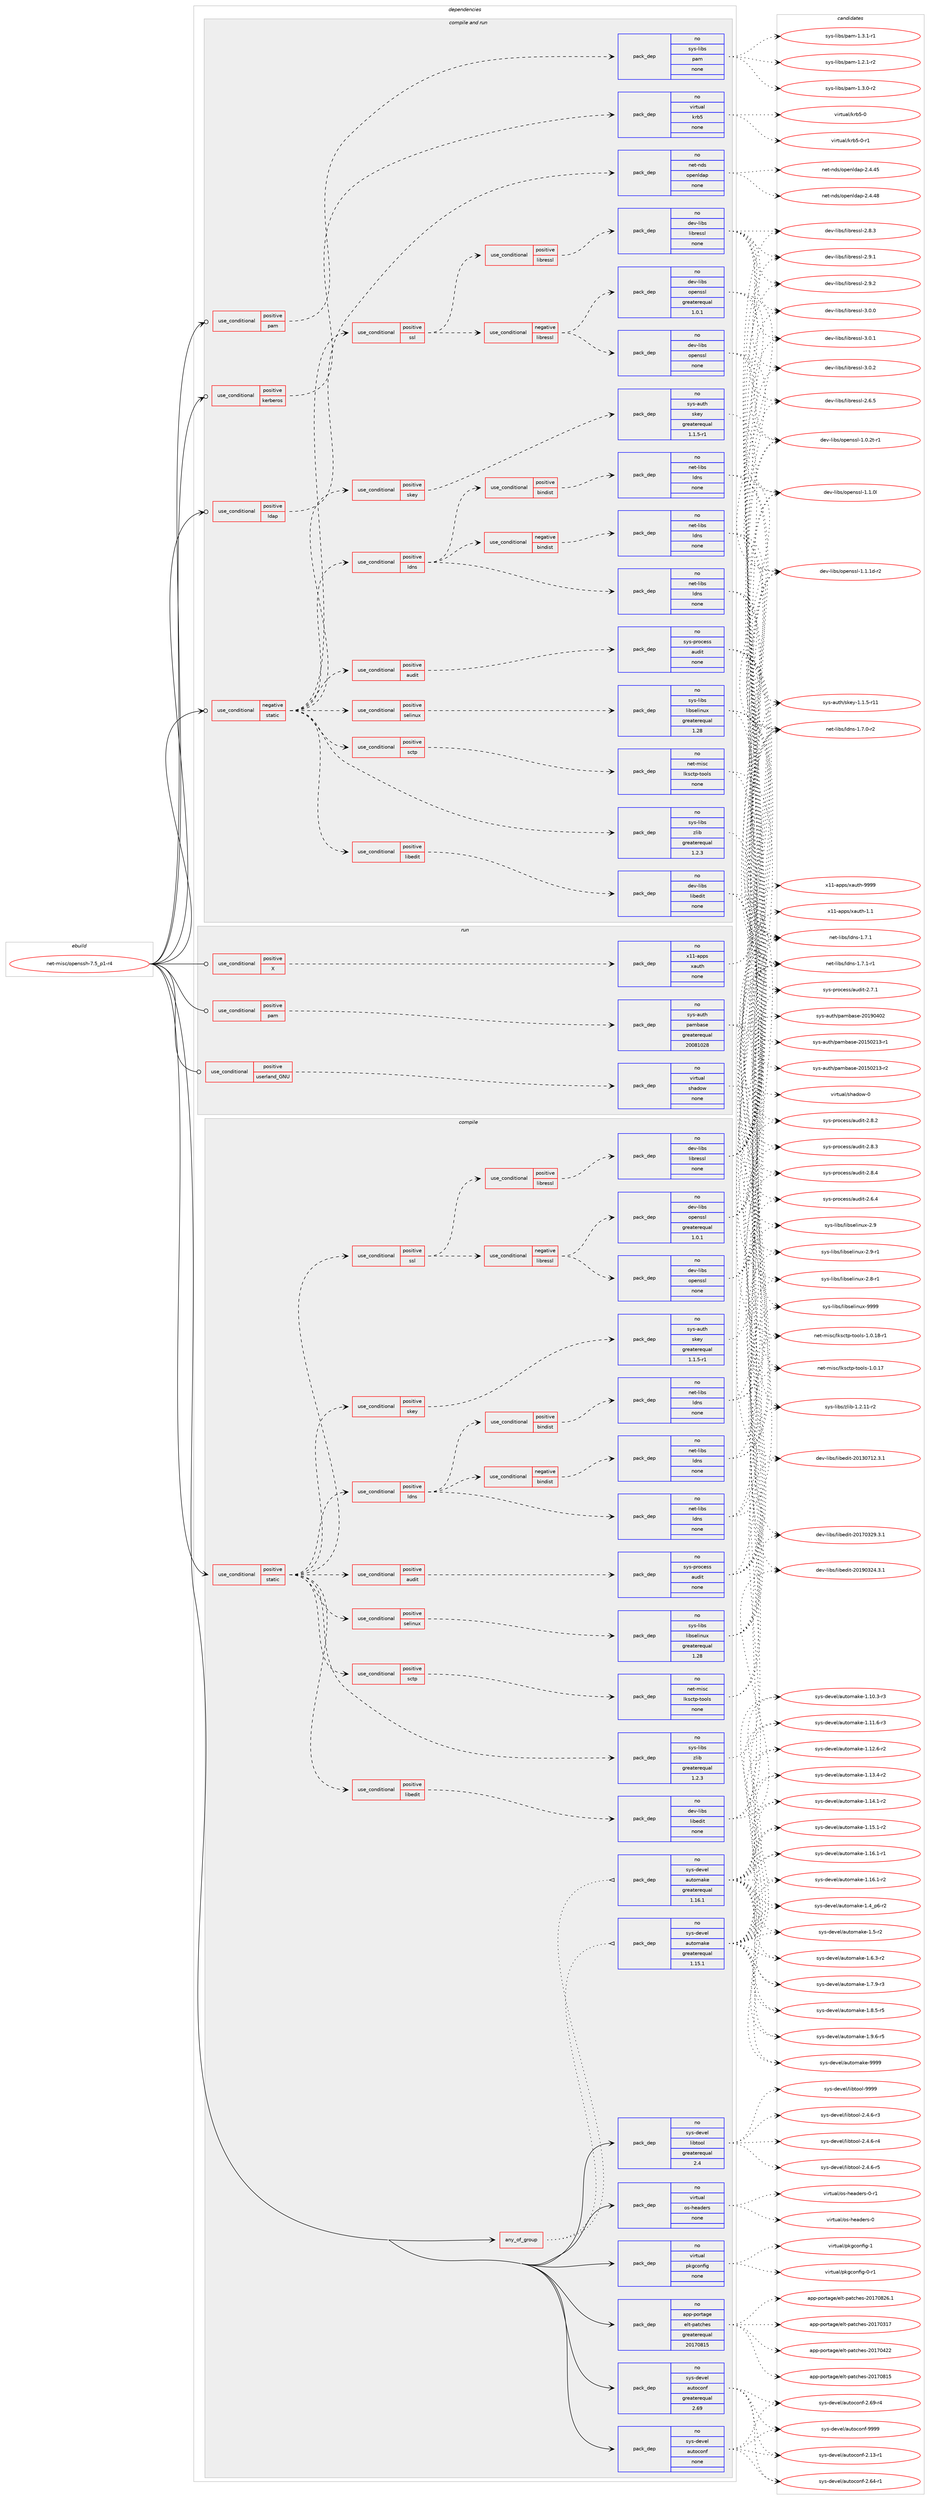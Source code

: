 digraph prolog {

# *************
# Graph options
# *************

newrank=true;
concentrate=true;
compound=true;
graph [rankdir=LR,fontname=Helvetica,fontsize=10,ranksep=1.5];#, ranksep=2.5, nodesep=0.2];
edge  [arrowhead=vee];
node  [fontname=Helvetica,fontsize=10];

# **********
# The ebuild
# **********

subgraph cluster_leftcol {
color=gray;
rank=same;
label=<<i>ebuild</i>>;
id [label="net-misc/openssh-7.5_p1-r4", color=red, width=4, href="../net-misc/openssh-7.5_p1-r4.svg"];
}

# ****************
# The dependencies
# ****************

subgraph cluster_midcol {
color=gray;
label=<<i>dependencies</i>>;
subgraph cluster_compile {
fillcolor="#eeeeee";
style=filled;
label=<<i>compile</i>>;
subgraph any14194 {
dependency835501 [label=<<TABLE BORDER="0" CELLBORDER="1" CELLSPACING="0" CELLPADDING="4"><TR><TD CELLPADDING="10">any_of_group</TD></TR></TABLE>>, shape=none, color=red];subgraph pack617098 {
dependency835502 [label=<<TABLE BORDER="0" CELLBORDER="1" CELLSPACING="0" CELLPADDING="4" WIDTH="220"><TR><TD ROWSPAN="6" CELLPADDING="30">pack_dep</TD></TR><TR><TD WIDTH="110">no</TD></TR><TR><TD>sys-devel</TD></TR><TR><TD>automake</TD></TR><TR><TD>greaterequal</TD></TR><TR><TD>1.16.1</TD></TR></TABLE>>, shape=none, color=blue];
}
dependency835501:e -> dependency835502:w [weight=20,style="dotted",arrowhead="oinv"];
subgraph pack617099 {
dependency835503 [label=<<TABLE BORDER="0" CELLBORDER="1" CELLSPACING="0" CELLPADDING="4" WIDTH="220"><TR><TD ROWSPAN="6" CELLPADDING="30">pack_dep</TD></TR><TR><TD WIDTH="110">no</TD></TR><TR><TD>sys-devel</TD></TR><TR><TD>automake</TD></TR><TR><TD>greaterequal</TD></TR><TR><TD>1.15.1</TD></TR></TABLE>>, shape=none, color=blue];
}
dependency835501:e -> dependency835503:w [weight=20,style="dotted",arrowhead="oinv"];
}
id:e -> dependency835501:w [weight=20,style="solid",arrowhead="vee"];
subgraph cond203736 {
dependency835504 [label=<<TABLE BORDER="0" CELLBORDER="1" CELLSPACING="0" CELLPADDING="4"><TR><TD ROWSPAN="3" CELLPADDING="10">use_conditional</TD></TR><TR><TD>positive</TD></TR><TR><TD>static</TD></TR></TABLE>>, shape=none, color=red];
subgraph cond203737 {
dependency835505 [label=<<TABLE BORDER="0" CELLBORDER="1" CELLSPACING="0" CELLPADDING="4"><TR><TD ROWSPAN="3" CELLPADDING="10">use_conditional</TD></TR><TR><TD>positive</TD></TR><TR><TD>audit</TD></TR></TABLE>>, shape=none, color=red];
subgraph pack617100 {
dependency835506 [label=<<TABLE BORDER="0" CELLBORDER="1" CELLSPACING="0" CELLPADDING="4" WIDTH="220"><TR><TD ROWSPAN="6" CELLPADDING="30">pack_dep</TD></TR><TR><TD WIDTH="110">no</TD></TR><TR><TD>sys-process</TD></TR><TR><TD>audit</TD></TR><TR><TD>none</TD></TR><TR><TD></TD></TR></TABLE>>, shape=none, color=blue];
}
dependency835505:e -> dependency835506:w [weight=20,style="dashed",arrowhead="vee"];
}
dependency835504:e -> dependency835505:w [weight=20,style="dashed",arrowhead="vee"];
subgraph cond203738 {
dependency835507 [label=<<TABLE BORDER="0" CELLBORDER="1" CELLSPACING="0" CELLPADDING="4"><TR><TD ROWSPAN="3" CELLPADDING="10">use_conditional</TD></TR><TR><TD>positive</TD></TR><TR><TD>ldns</TD></TR></TABLE>>, shape=none, color=red];
subgraph pack617101 {
dependency835508 [label=<<TABLE BORDER="0" CELLBORDER="1" CELLSPACING="0" CELLPADDING="4" WIDTH="220"><TR><TD ROWSPAN="6" CELLPADDING="30">pack_dep</TD></TR><TR><TD WIDTH="110">no</TD></TR><TR><TD>net-libs</TD></TR><TR><TD>ldns</TD></TR><TR><TD>none</TD></TR><TR><TD></TD></TR></TABLE>>, shape=none, color=blue];
}
dependency835507:e -> dependency835508:w [weight=20,style="dashed",arrowhead="vee"];
subgraph cond203739 {
dependency835509 [label=<<TABLE BORDER="0" CELLBORDER="1" CELLSPACING="0" CELLPADDING="4"><TR><TD ROWSPAN="3" CELLPADDING="10">use_conditional</TD></TR><TR><TD>negative</TD></TR><TR><TD>bindist</TD></TR></TABLE>>, shape=none, color=red];
subgraph pack617102 {
dependency835510 [label=<<TABLE BORDER="0" CELLBORDER="1" CELLSPACING="0" CELLPADDING="4" WIDTH="220"><TR><TD ROWSPAN="6" CELLPADDING="30">pack_dep</TD></TR><TR><TD WIDTH="110">no</TD></TR><TR><TD>net-libs</TD></TR><TR><TD>ldns</TD></TR><TR><TD>none</TD></TR><TR><TD></TD></TR></TABLE>>, shape=none, color=blue];
}
dependency835509:e -> dependency835510:w [weight=20,style="dashed",arrowhead="vee"];
}
dependency835507:e -> dependency835509:w [weight=20,style="dashed",arrowhead="vee"];
subgraph cond203740 {
dependency835511 [label=<<TABLE BORDER="0" CELLBORDER="1" CELLSPACING="0" CELLPADDING="4"><TR><TD ROWSPAN="3" CELLPADDING="10">use_conditional</TD></TR><TR><TD>positive</TD></TR><TR><TD>bindist</TD></TR></TABLE>>, shape=none, color=red];
subgraph pack617103 {
dependency835512 [label=<<TABLE BORDER="0" CELLBORDER="1" CELLSPACING="0" CELLPADDING="4" WIDTH="220"><TR><TD ROWSPAN="6" CELLPADDING="30">pack_dep</TD></TR><TR><TD WIDTH="110">no</TD></TR><TR><TD>net-libs</TD></TR><TR><TD>ldns</TD></TR><TR><TD>none</TD></TR><TR><TD></TD></TR></TABLE>>, shape=none, color=blue];
}
dependency835511:e -> dependency835512:w [weight=20,style="dashed",arrowhead="vee"];
}
dependency835507:e -> dependency835511:w [weight=20,style="dashed",arrowhead="vee"];
}
dependency835504:e -> dependency835507:w [weight=20,style="dashed",arrowhead="vee"];
subgraph cond203741 {
dependency835513 [label=<<TABLE BORDER="0" CELLBORDER="1" CELLSPACING="0" CELLPADDING="4"><TR><TD ROWSPAN="3" CELLPADDING="10">use_conditional</TD></TR><TR><TD>positive</TD></TR><TR><TD>libedit</TD></TR></TABLE>>, shape=none, color=red];
subgraph pack617104 {
dependency835514 [label=<<TABLE BORDER="0" CELLBORDER="1" CELLSPACING="0" CELLPADDING="4" WIDTH="220"><TR><TD ROWSPAN="6" CELLPADDING="30">pack_dep</TD></TR><TR><TD WIDTH="110">no</TD></TR><TR><TD>dev-libs</TD></TR><TR><TD>libedit</TD></TR><TR><TD>none</TD></TR><TR><TD></TD></TR></TABLE>>, shape=none, color=blue];
}
dependency835513:e -> dependency835514:w [weight=20,style="dashed",arrowhead="vee"];
}
dependency835504:e -> dependency835513:w [weight=20,style="dashed",arrowhead="vee"];
subgraph cond203742 {
dependency835515 [label=<<TABLE BORDER="0" CELLBORDER="1" CELLSPACING="0" CELLPADDING="4"><TR><TD ROWSPAN="3" CELLPADDING="10">use_conditional</TD></TR><TR><TD>positive</TD></TR><TR><TD>sctp</TD></TR></TABLE>>, shape=none, color=red];
subgraph pack617105 {
dependency835516 [label=<<TABLE BORDER="0" CELLBORDER="1" CELLSPACING="0" CELLPADDING="4" WIDTH="220"><TR><TD ROWSPAN="6" CELLPADDING="30">pack_dep</TD></TR><TR><TD WIDTH="110">no</TD></TR><TR><TD>net-misc</TD></TR><TR><TD>lksctp-tools</TD></TR><TR><TD>none</TD></TR><TR><TD></TD></TR></TABLE>>, shape=none, color=blue];
}
dependency835515:e -> dependency835516:w [weight=20,style="dashed",arrowhead="vee"];
}
dependency835504:e -> dependency835515:w [weight=20,style="dashed",arrowhead="vee"];
subgraph cond203743 {
dependency835517 [label=<<TABLE BORDER="0" CELLBORDER="1" CELLSPACING="0" CELLPADDING="4"><TR><TD ROWSPAN="3" CELLPADDING="10">use_conditional</TD></TR><TR><TD>positive</TD></TR><TR><TD>selinux</TD></TR></TABLE>>, shape=none, color=red];
subgraph pack617106 {
dependency835518 [label=<<TABLE BORDER="0" CELLBORDER="1" CELLSPACING="0" CELLPADDING="4" WIDTH="220"><TR><TD ROWSPAN="6" CELLPADDING="30">pack_dep</TD></TR><TR><TD WIDTH="110">no</TD></TR><TR><TD>sys-libs</TD></TR><TR><TD>libselinux</TD></TR><TR><TD>greaterequal</TD></TR><TR><TD>1.28</TD></TR></TABLE>>, shape=none, color=blue];
}
dependency835517:e -> dependency835518:w [weight=20,style="dashed",arrowhead="vee"];
}
dependency835504:e -> dependency835517:w [weight=20,style="dashed",arrowhead="vee"];
subgraph cond203744 {
dependency835519 [label=<<TABLE BORDER="0" CELLBORDER="1" CELLSPACING="0" CELLPADDING="4"><TR><TD ROWSPAN="3" CELLPADDING="10">use_conditional</TD></TR><TR><TD>positive</TD></TR><TR><TD>skey</TD></TR></TABLE>>, shape=none, color=red];
subgraph pack617107 {
dependency835520 [label=<<TABLE BORDER="0" CELLBORDER="1" CELLSPACING="0" CELLPADDING="4" WIDTH="220"><TR><TD ROWSPAN="6" CELLPADDING="30">pack_dep</TD></TR><TR><TD WIDTH="110">no</TD></TR><TR><TD>sys-auth</TD></TR><TR><TD>skey</TD></TR><TR><TD>greaterequal</TD></TR><TR><TD>1.1.5-r1</TD></TR></TABLE>>, shape=none, color=blue];
}
dependency835519:e -> dependency835520:w [weight=20,style="dashed",arrowhead="vee"];
}
dependency835504:e -> dependency835519:w [weight=20,style="dashed",arrowhead="vee"];
subgraph cond203745 {
dependency835521 [label=<<TABLE BORDER="0" CELLBORDER="1" CELLSPACING="0" CELLPADDING="4"><TR><TD ROWSPAN="3" CELLPADDING="10">use_conditional</TD></TR><TR><TD>positive</TD></TR><TR><TD>ssl</TD></TR></TABLE>>, shape=none, color=red];
subgraph cond203746 {
dependency835522 [label=<<TABLE BORDER="0" CELLBORDER="1" CELLSPACING="0" CELLPADDING="4"><TR><TD ROWSPAN="3" CELLPADDING="10">use_conditional</TD></TR><TR><TD>negative</TD></TR><TR><TD>libressl</TD></TR></TABLE>>, shape=none, color=red];
subgraph pack617108 {
dependency835523 [label=<<TABLE BORDER="0" CELLBORDER="1" CELLSPACING="0" CELLPADDING="4" WIDTH="220"><TR><TD ROWSPAN="6" CELLPADDING="30">pack_dep</TD></TR><TR><TD WIDTH="110">no</TD></TR><TR><TD>dev-libs</TD></TR><TR><TD>openssl</TD></TR><TR><TD>greaterequal</TD></TR><TR><TD>1.0.1</TD></TR></TABLE>>, shape=none, color=blue];
}
dependency835522:e -> dependency835523:w [weight=20,style="dashed",arrowhead="vee"];
subgraph pack617109 {
dependency835524 [label=<<TABLE BORDER="0" CELLBORDER="1" CELLSPACING="0" CELLPADDING="4" WIDTH="220"><TR><TD ROWSPAN="6" CELLPADDING="30">pack_dep</TD></TR><TR><TD WIDTH="110">no</TD></TR><TR><TD>dev-libs</TD></TR><TR><TD>openssl</TD></TR><TR><TD>none</TD></TR><TR><TD></TD></TR></TABLE>>, shape=none, color=blue];
}
dependency835522:e -> dependency835524:w [weight=20,style="dashed",arrowhead="vee"];
}
dependency835521:e -> dependency835522:w [weight=20,style="dashed",arrowhead="vee"];
subgraph cond203747 {
dependency835525 [label=<<TABLE BORDER="0" CELLBORDER="1" CELLSPACING="0" CELLPADDING="4"><TR><TD ROWSPAN="3" CELLPADDING="10">use_conditional</TD></TR><TR><TD>positive</TD></TR><TR><TD>libressl</TD></TR></TABLE>>, shape=none, color=red];
subgraph pack617110 {
dependency835526 [label=<<TABLE BORDER="0" CELLBORDER="1" CELLSPACING="0" CELLPADDING="4" WIDTH="220"><TR><TD ROWSPAN="6" CELLPADDING="30">pack_dep</TD></TR><TR><TD WIDTH="110">no</TD></TR><TR><TD>dev-libs</TD></TR><TR><TD>libressl</TD></TR><TR><TD>none</TD></TR><TR><TD></TD></TR></TABLE>>, shape=none, color=blue];
}
dependency835525:e -> dependency835526:w [weight=20,style="dashed",arrowhead="vee"];
}
dependency835521:e -> dependency835525:w [weight=20,style="dashed",arrowhead="vee"];
}
dependency835504:e -> dependency835521:w [weight=20,style="dashed",arrowhead="vee"];
subgraph pack617111 {
dependency835527 [label=<<TABLE BORDER="0" CELLBORDER="1" CELLSPACING="0" CELLPADDING="4" WIDTH="220"><TR><TD ROWSPAN="6" CELLPADDING="30">pack_dep</TD></TR><TR><TD WIDTH="110">no</TD></TR><TR><TD>sys-libs</TD></TR><TR><TD>zlib</TD></TR><TR><TD>greaterequal</TD></TR><TR><TD>1.2.3</TD></TR></TABLE>>, shape=none, color=blue];
}
dependency835504:e -> dependency835527:w [weight=20,style="dashed",arrowhead="vee"];
}
id:e -> dependency835504:w [weight=20,style="solid",arrowhead="vee"];
subgraph pack617112 {
dependency835528 [label=<<TABLE BORDER="0" CELLBORDER="1" CELLSPACING="0" CELLPADDING="4" WIDTH="220"><TR><TD ROWSPAN="6" CELLPADDING="30">pack_dep</TD></TR><TR><TD WIDTH="110">no</TD></TR><TR><TD>app-portage</TD></TR><TR><TD>elt-patches</TD></TR><TR><TD>greaterequal</TD></TR><TR><TD>20170815</TD></TR></TABLE>>, shape=none, color=blue];
}
id:e -> dependency835528:w [weight=20,style="solid",arrowhead="vee"];
subgraph pack617113 {
dependency835529 [label=<<TABLE BORDER="0" CELLBORDER="1" CELLSPACING="0" CELLPADDING="4" WIDTH="220"><TR><TD ROWSPAN="6" CELLPADDING="30">pack_dep</TD></TR><TR><TD WIDTH="110">no</TD></TR><TR><TD>sys-devel</TD></TR><TR><TD>autoconf</TD></TR><TR><TD>greaterequal</TD></TR><TR><TD>2.69</TD></TR></TABLE>>, shape=none, color=blue];
}
id:e -> dependency835529:w [weight=20,style="solid",arrowhead="vee"];
subgraph pack617114 {
dependency835530 [label=<<TABLE BORDER="0" CELLBORDER="1" CELLSPACING="0" CELLPADDING="4" WIDTH="220"><TR><TD ROWSPAN="6" CELLPADDING="30">pack_dep</TD></TR><TR><TD WIDTH="110">no</TD></TR><TR><TD>sys-devel</TD></TR><TR><TD>autoconf</TD></TR><TR><TD>none</TD></TR><TR><TD></TD></TR></TABLE>>, shape=none, color=blue];
}
id:e -> dependency835530:w [weight=20,style="solid",arrowhead="vee"];
subgraph pack617115 {
dependency835531 [label=<<TABLE BORDER="0" CELLBORDER="1" CELLSPACING="0" CELLPADDING="4" WIDTH="220"><TR><TD ROWSPAN="6" CELLPADDING="30">pack_dep</TD></TR><TR><TD WIDTH="110">no</TD></TR><TR><TD>sys-devel</TD></TR><TR><TD>libtool</TD></TR><TR><TD>greaterequal</TD></TR><TR><TD>2.4</TD></TR></TABLE>>, shape=none, color=blue];
}
id:e -> dependency835531:w [weight=20,style="solid",arrowhead="vee"];
subgraph pack617116 {
dependency835532 [label=<<TABLE BORDER="0" CELLBORDER="1" CELLSPACING="0" CELLPADDING="4" WIDTH="220"><TR><TD ROWSPAN="6" CELLPADDING="30">pack_dep</TD></TR><TR><TD WIDTH="110">no</TD></TR><TR><TD>virtual</TD></TR><TR><TD>os-headers</TD></TR><TR><TD>none</TD></TR><TR><TD></TD></TR></TABLE>>, shape=none, color=blue];
}
id:e -> dependency835532:w [weight=20,style="solid",arrowhead="vee"];
subgraph pack617117 {
dependency835533 [label=<<TABLE BORDER="0" CELLBORDER="1" CELLSPACING="0" CELLPADDING="4" WIDTH="220"><TR><TD ROWSPAN="6" CELLPADDING="30">pack_dep</TD></TR><TR><TD WIDTH="110">no</TD></TR><TR><TD>virtual</TD></TR><TR><TD>pkgconfig</TD></TR><TR><TD>none</TD></TR><TR><TD></TD></TR></TABLE>>, shape=none, color=blue];
}
id:e -> dependency835533:w [weight=20,style="solid",arrowhead="vee"];
}
subgraph cluster_compileandrun {
fillcolor="#eeeeee";
style=filled;
label=<<i>compile and run</i>>;
subgraph cond203748 {
dependency835534 [label=<<TABLE BORDER="0" CELLBORDER="1" CELLSPACING="0" CELLPADDING="4"><TR><TD ROWSPAN="3" CELLPADDING="10">use_conditional</TD></TR><TR><TD>negative</TD></TR><TR><TD>static</TD></TR></TABLE>>, shape=none, color=red];
subgraph cond203749 {
dependency835535 [label=<<TABLE BORDER="0" CELLBORDER="1" CELLSPACING="0" CELLPADDING="4"><TR><TD ROWSPAN="3" CELLPADDING="10">use_conditional</TD></TR><TR><TD>positive</TD></TR><TR><TD>audit</TD></TR></TABLE>>, shape=none, color=red];
subgraph pack617118 {
dependency835536 [label=<<TABLE BORDER="0" CELLBORDER="1" CELLSPACING="0" CELLPADDING="4" WIDTH="220"><TR><TD ROWSPAN="6" CELLPADDING="30">pack_dep</TD></TR><TR><TD WIDTH="110">no</TD></TR><TR><TD>sys-process</TD></TR><TR><TD>audit</TD></TR><TR><TD>none</TD></TR><TR><TD></TD></TR></TABLE>>, shape=none, color=blue];
}
dependency835535:e -> dependency835536:w [weight=20,style="dashed",arrowhead="vee"];
}
dependency835534:e -> dependency835535:w [weight=20,style="dashed",arrowhead="vee"];
subgraph cond203750 {
dependency835537 [label=<<TABLE BORDER="0" CELLBORDER="1" CELLSPACING="0" CELLPADDING="4"><TR><TD ROWSPAN="3" CELLPADDING="10">use_conditional</TD></TR><TR><TD>positive</TD></TR><TR><TD>ldns</TD></TR></TABLE>>, shape=none, color=red];
subgraph pack617119 {
dependency835538 [label=<<TABLE BORDER="0" CELLBORDER="1" CELLSPACING="0" CELLPADDING="4" WIDTH="220"><TR><TD ROWSPAN="6" CELLPADDING="30">pack_dep</TD></TR><TR><TD WIDTH="110">no</TD></TR><TR><TD>net-libs</TD></TR><TR><TD>ldns</TD></TR><TR><TD>none</TD></TR><TR><TD></TD></TR></TABLE>>, shape=none, color=blue];
}
dependency835537:e -> dependency835538:w [weight=20,style="dashed",arrowhead="vee"];
subgraph cond203751 {
dependency835539 [label=<<TABLE BORDER="0" CELLBORDER="1" CELLSPACING="0" CELLPADDING="4"><TR><TD ROWSPAN="3" CELLPADDING="10">use_conditional</TD></TR><TR><TD>negative</TD></TR><TR><TD>bindist</TD></TR></TABLE>>, shape=none, color=red];
subgraph pack617120 {
dependency835540 [label=<<TABLE BORDER="0" CELLBORDER="1" CELLSPACING="0" CELLPADDING="4" WIDTH="220"><TR><TD ROWSPAN="6" CELLPADDING="30">pack_dep</TD></TR><TR><TD WIDTH="110">no</TD></TR><TR><TD>net-libs</TD></TR><TR><TD>ldns</TD></TR><TR><TD>none</TD></TR><TR><TD></TD></TR></TABLE>>, shape=none, color=blue];
}
dependency835539:e -> dependency835540:w [weight=20,style="dashed",arrowhead="vee"];
}
dependency835537:e -> dependency835539:w [weight=20,style="dashed",arrowhead="vee"];
subgraph cond203752 {
dependency835541 [label=<<TABLE BORDER="0" CELLBORDER="1" CELLSPACING="0" CELLPADDING="4"><TR><TD ROWSPAN="3" CELLPADDING="10">use_conditional</TD></TR><TR><TD>positive</TD></TR><TR><TD>bindist</TD></TR></TABLE>>, shape=none, color=red];
subgraph pack617121 {
dependency835542 [label=<<TABLE BORDER="0" CELLBORDER="1" CELLSPACING="0" CELLPADDING="4" WIDTH="220"><TR><TD ROWSPAN="6" CELLPADDING="30">pack_dep</TD></TR><TR><TD WIDTH="110">no</TD></TR><TR><TD>net-libs</TD></TR><TR><TD>ldns</TD></TR><TR><TD>none</TD></TR><TR><TD></TD></TR></TABLE>>, shape=none, color=blue];
}
dependency835541:e -> dependency835542:w [weight=20,style="dashed",arrowhead="vee"];
}
dependency835537:e -> dependency835541:w [weight=20,style="dashed",arrowhead="vee"];
}
dependency835534:e -> dependency835537:w [weight=20,style="dashed",arrowhead="vee"];
subgraph cond203753 {
dependency835543 [label=<<TABLE BORDER="0" CELLBORDER="1" CELLSPACING="0" CELLPADDING="4"><TR><TD ROWSPAN="3" CELLPADDING="10">use_conditional</TD></TR><TR><TD>positive</TD></TR><TR><TD>libedit</TD></TR></TABLE>>, shape=none, color=red];
subgraph pack617122 {
dependency835544 [label=<<TABLE BORDER="0" CELLBORDER="1" CELLSPACING="0" CELLPADDING="4" WIDTH="220"><TR><TD ROWSPAN="6" CELLPADDING="30">pack_dep</TD></TR><TR><TD WIDTH="110">no</TD></TR><TR><TD>dev-libs</TD></TR><TR><TD>libedit</TD></TR><TR><TD>none</TD></TR><TR><TD></TD></TR></TABLE>>, shape=none, color=blue];
}
dependency835543:e -> dependency835544:w [weight=20,style="dashed",arrowhead="vee"];
}
dependency835534:e -> dependency835543:w [weight=20,style="dashed",arrowhead="vee"];
subgraph cond203754 {
dependency835545 [label=<<TABLE BORDER="0" CELLBORDER="1" CELLSPACING="0" CELLPADDING="4"><TR><TD ROWSPAN="3" CELLPADDING="10">use_conditional</TD></TR><TR><TD>positive</TD></TR><TR><TD>sctp</TD></TR></TABLE>>, shape=none, color=red];
subgraph pack617123 {
dependency835546 [label=<<TABLE BORDER="0" CELLBORDER="1" CELLSPACING="0" CELLPADDING="4" WIDTH="220"><TR><TD ROWSPAN="6" CELLPADDING="30">pack_dep</TD></TR><TR><TD WIDTH="110">no</TD></TR><TR><TD>net-misc</TD></TR><TR><TD>lksctp-tools</TD></TR><TR><TD>none</TD></TR><TR><TD></TD></TR></TABLE>>, shape=none, color=blue];
}
dependency835545:e -> dependency835546:w [weight=20,style="dashed",arrowhead="vee"];
}
dependency835534:e -> dependency835545:w [weight=20,style="dashed",arrowhead="vee"];
subgraph cond203755 {
dependency835547 [label=<<TABLE BORDER="0" CELLBORDER="1" CELLSPACING="0" CELLPADDING="4"><TR><TD ROWSPAN="3" CELLPADDING="10">use_conditional</TD></TR><TR><TD>positive</TD></TR><TR><TD>selinux</TD></TR></TABLE>>, shape=none, color=red];
subgraph pack617124 {
dependency835548 [label=<<TABLE BORDER="0" CELLBORDER="1" CELLSPACING="0" CELLPADDING="4" WIDTH="220"><TR><TD ROWSPAN="6" CELLPADDING="30">pack_dep</TD></TR><TR><TD WIDTH="110">no</TD></TR><TR><TD>sys-libs</TD></TR><TR><TD>libselinux</TD></TR><TR><TD>greaterequal</TD></TR><TR><TD>1.28</TD></TR></TABLE>>, shape=none, color=blue];
}
dependency835547:e -> dependency835548:w [weight=20,style="dashed",arrowhead="vee"];
}
dependency835534:e -> dependency835547:w [weight=20,style="dashed",arrowhead="vee"];
subgraph cond203756 {
dependency835549 [label=<<TABLE BORDER="0" CELLBORDER="1" CELLSPACING="0" CELLPADDING="4"><TR><TD ROWSPAN="3" CELLPADDING="10">use_conditional</TD></TR><TR><TD>positive</TD></TR><TR><TD>skey</TD></TR></TABLE>>, shape=none, color=red];
subgraph pack617125 {
dependency835550 [label=<<TABLE BORDER="0" CELLBORDER="1" CELLSPACING="0" CELLPADDING="4" WIDTH="220"><TR><TD ROWSPAN="6" CELLPADDING="30">pack_dep</TD></TR><TR><TD WIDTH="110">no</TD></TR><TR><TD>sys-auth</TD></TR><TR><TD>skey</TD></TR><TR><TD>greaterequal</TD></TR><TR><TD>1.1.5-r1</TD></TR></TABLE>>, shape=none, color=blue];
}
dependency835549:e -> dependency835550:w [weight=20,style="dashed",arrowhead="vee"];
}
dependency835534:e -> dependency835549:w [weight=20,style="dashed",arrowhead="vee"];
subgraph cond203757 {
dependency835551 [label=<<TABLE BORDER="0" CELLBORDER="1" CELLSPACING="0" CELLPADDING="4"><TR><TD ROWSPAN="3" CELLPADDING="10">use_conditional</TD></TR><TR><TD>positive</TD></TR><TR><TD>ssl</TD></TR></TABLE>>, shape=none, color=red];
subgraph cond203758 {
dependency835552 [label=<<TABLE BORDER="0" CELLBORDER="1" CELLSPACING="0" CELLPADDING="4"><TR><TD ROWSPAN="3" CELLPADDING="10">use_conditional</TD></TR><TR><TD>negative</TD></TR><TR><TD>libressl</TD></TR></TABLE>>, shape=none, color=red];
subgraph pack617126 {
dependency835553 [label=<<TABLE BORDER="0" CELLBORDER="1" CELLSPACING="0" CELLPADDING="4" WIDTH="220"><TR><TD ROWSPAN="6" CELLPADDING="30">pack_dep</TD></TR><TR><TD WIDTH="110">no</TD></TR><TR><TD>dev-libs</TD></TR><TR><TD>openssl</TD></TR><TR><TD>greaterequal</TD></TR><TR><TD>1.0.1</TD></TR></TABLE>>, shape=none, color=blue];
}
dependency835552:e -> dependency835553:w [weight=20,style="dashed",arrowhead="vee"];
subgraph pack617127 {
dependency835554 [label=<<TABLE BORDER="0" CELLBORDER="1" CELLSPACING="0" CELLPADDING="4" WIDTH="220"><TR><TD ROWSPAN="6" CELLPADDING="30">pack_dep</TD></TR><TR><TD WIDTH="110">no</TD></TR><TR><TD>dev-libs</TD></TR><TR><TD>openssl</TD></TR><TR><TD>none</TD></TR><TR><TD></TD></TR></TABLE>>, shape=none, color=blue];
}
dependency835552:e -> dependency835554:w [weight=20,style="dashed",arrowhead="vee"];
}
dependency835551:e -> dependency835552:w [weight=20,style="dashed",arrowhead="vee"];
subgraph cond203759 {
dependency835555 [label=<<TABLE BORDER="0" CELLBORDER="1" CELLSPACING="0" CELLPADDING="4"><TR><TD ROWSPAN="3" CELLPADDING="10">use_conditional</TD></TR><TR><TD>positive</TD></TR><TR><TD>libressl</TD></TR></TABLE>>, shape=none, color=red];
subgraph pack617128 {
dependency835556 [label=<<TABLE BORDER="0" CELLBORDER="1" CELLSPACING="0" CELLPADDING="4" WIDTH="220"><TR><TD ROWSPAN="6" CELLPADDING="30">pack_dep</TD></TR><TR><TD WIDTH="110">no</TD></TR><TR><TD>dev-libs</TD></TR><TR><TD>libressl</TD></TR><TR><TD>none</TD></TR><TR><TD></TD></TR></TABLE>>, shape=none, color=blue];
}
dependency835555:e -> dependency835556:w [weight=20,style="dashed",arrowhead="vee"];
}
dependency835551:e -> dependency835555:w [weight=20,style="dashed",arrowhead="vee"];
}
dependency835534:e -> dependency835551:w [weight=20,style="dashed",arrowhead="vee"];
subgraph pack617129 {
dependency835557 [label=<<TABLE BORDER="0" CELLBORDER="1" CELLSPACING="0" CELLPADDING="4" WIDTH="220"><TR><TD ROWSPAN="6" CELLPADDING="30">pack_dep</TD></TR><TR><TD WIDTH="110">no</TD></TR><TR><TD>sys-libs</TD></TR><TR><TD>zlib</TD></TR><TR><TD>greaterequal</TD></TR><TR><TD>1.2.3</TD></TR></TABLE>>, shape=none, color=blue];
}
dependency835534:e -> dependency835557:w [weight=20,style="dashed",arrowhead="vee"];
}
id:e -> dependency835534:w [weight=20,style="solid",arrowhead="odotvee"];
subgraph cond203760 {
dependency835558 [label=<<TABLE BORDER="0" CELLBORDER="1" CELLSPACING="0" CELLPADDING="4"><TR><TD ROWSPAN="3" CELLPADDING="10">use_conditional</TD></TR><TR><TD>positive</TD></TR><TR><TD>kerberos</TD></TR></TABLE>>, shape=none, color=red];
subgraph pack617130 {
dependency835559 [label=<<TABLE BORDER="0" CELLBORDER="1" CELLSPACING="0" CELLPADDING="4" WIDTH="220"><TR><TD ROWSPAN="6" CELLPADDING="30">pack_dep</TD></TR><TR><TD WIDTH="110">no</TD></TR><TR><TD>virtual</TD></TR><TR><TD>krb5</TD></TR><TR><TD>none</TD></TR><TR><TD></TD></TR></TABLE>>, shape=none, color=blue];
}
dependency835558:e -> dependency835559:w [weight=20,style="dashed",arrowhead="vee"];
}
id:e -> dependency835558:w [weight=20,style="solid",arrowhead="odotvee"];
subgraph cond203761 {
dependency835560 [label=<<TABLE BORDER="0" CELLBORDER="1" CELLSPACING="0" CELLPADDING="4"><TR><TD ROWSPAN="3" CELLPADDING="10">use_conditional</TD></TR><TR><TD>positive</TD></TR><TR><TD>ldap</TD></TR></TABLE>>, shape=none, color=red];
subgraph pack617131 {
dependency835561 [label=<<TABLE BORDER="0" CELLBORDER="1" CELLSPACING="0" CELLPADDING="4" WIDTH="220"><TR><TD ROWSPAN="6" CELLPADDING="30">pack_dep</TD></TR><TR><TD WIDTH="110">no</TD></TR><TR><TD>net-nds</TD></TR><TR><TD>openldap</TD></TR><TR><TD>none</TD></TR><TR><TD></TD></TR></TABLE>>, shape=none, color=blue];
}
dependency835560:e -> dependency835561:w [weight=20,style="dashed",arrowhead="vee"];
}
id:e -> dependency835560:w [weight=20,style="solid",arrowhead="odotvee"];
subgraph cond203762 {
dependency835562 [label=<<TABLE BORDER="0" CELLBORDER="1" CELLSPACING="0" CELLPADDING="4"><TR><TD ROWSPAN="3" CELLPADDING="10">use_conditional</TD></TR><TR><TD>positive</TD></TR><TR><TD>pam</TD></TR></TABLE>>, shape=none, color=red];
subgraph pack617132 {
dependency835563 [label=<<TABLE BORDER="0" CELLBORDER="1" CELLSPACING="0" CELLPADDING="4" WIDTH="220"><TR><TD ROWSPAN="6" CELLPADDING="30">pack_dep</TD></TR><TR><TD WIDTH="110">no</TD></TR><TR><TD>sys-libs</TD></TR><TR><TD>pam</TD></TR><TR><TD>none</TD></TR><TR><TD></TD></TR></TABLE>>, shape=none, color=blue];
}
dependency835562:e -> dependency835563:w [weight=20,style="dashed",arrowhead="vee"];
}
id:e -> dependency835562:w [weight=20,style="solid",arrowhead="odotvee"];
}
subgraph cluster_run {
fillcolor="#eeeeee";
style=filled;
label=<<i>run</i>>;
subgraph cond203763 {
dependency835564 [label=<<TABLE BORDER="0" CELLBORDER="1" CELLSPACING="0" CELLPADDING="4"><TR><TD ROWSPAN="3" CELLPADDING="10">use_conditional</TD></TR><TR><TD>positive</TD></TR><TR><TD>X</TD></TR></TABLE>>, shape=none, color=red];
subgraph pack617133 {
dependency835565 [label=<<TABLE BORDER="0" CELLBORDER="1" CELLSPACING="0" CELLPADDING="4" WIDTH="220"><TR><TD ROWSPAN="6" CELLPADDING="30">pack_dep</TD></TR><TR><TD WIDTH="110">no</TD></TR><TR><TD>x11-apps</TD></TR><TR><TD>xauth</TD></TR><TR><TD>none</TD></TR><TR><TD></TD></TR></TABLE>>, shape=none, color=blue];
}
dependency835564:e -> dependency835565:w [weight=20,style="dashed",arrowhead="vee"];
}
id:e -> dependency835564:w [weight=20,style="solid",arrowhead="odot"];
subgraph cond203764 {
dependency835566 [label=<<TABLE BORDER="0" CELLBORDER="1" CELLSPACING="0" CELLPADDING="4"><TR><TD ROWSPAN="3" CELLPADDING="10">use_conditional</TD></TR><TR><TD>positive</TD></TR><TR><TD>pam</TD></TR></TABLE>>, shape=none, color=red];
subgraph pack617134 {
dependency835567 [label=<<TABLE BORDER="0" CELLBORDER="1" CELLSPACING="0" CELLPADDING="4" WIDTH="220"><TR><TD ROWSPAN="6" CELLPADDING="30">pack_dep</TD></TR><TR><TD WIDTH="110">no</TD></TR><TR><TD>sys-auth</TD></TR><TR><TD>pambase</TD></TR><TR><TD>greaterequal</TD></TR><TR><TD>20081028</TD></TR></TABLE>>, shape=none, color=blue];
}
dependency835566:e -> dependency835567:w [weight=20,style="dashed",arrowhead="vee"];
}
id:e -> dependency835566:w [weight=20,style="solid",arrowhead="odot"];
subgraph cond203765 {
dependency835568 [label=<<TABLE BORDER="0" CELLBORDER="1" CELLSPACING="0" CELLPADDING="4"><TR><TD ROWSPAN="3" CELLPADDING="10">use_conditional</TD></TR><TR><TD>positive</TD></TR><TR><TD>userland_GNU</TD></TR></TABLE>>, shape=none, color=red];
subgraph pack617135 {
dependency835569 [label=<<TABLE BORDER="0" CELLBORDER="1" CELLSPACING="0" CELLPADDING="4" WIDTH="220"><TR><TD ROWSPAN="6" CELLPADDING="30">pack_dep</TD></TR><TR><TD WIDTH="110">no</TD></TR><TR><TD>virtual</TD></TR><TR><TD>shadow</TD></TR><TR><TD>none</TD></TR><TR><TD></TD></TR></TABLE>>, shape=none, color=blue];
}
dependency835568:e -> dependency835569:w [weight=20,style="dashed",arrowhead="vee"];
}
id:e -> dependency835568:w [weight=20,style="solid",arrowhead="odot"];
}
}

# **************
# The candidates
# **************

subgraph cluster_choices {
rank=same;
color=gray;
label=<<i>candidates</i>>;

subgraph choice617098 {
color=black;
nodesep=1;
choice11512111545100101118101108479711711611110997107101454946494846514511451 [label="sys-devel/automake-1.10.3-r3", color=red, width=4,href="../sys-devel/automake-1.10.3-r3.svg"];
choice11512111545100101118101108479711711611110997107101454946494946544511451 [label="sys-devel/automake-1.11.6-r3", color=red, width=4,href="../sys-devel/automake-1.11.6-r3.svg"];
choice11512111545100101118101108479711711611110997107101454946495046544511450 [label="sys-devel/automake-1.12.6-r2", color=red, width=4,href="../sys-devel/automake-1.12.6-r2.svg"];
choice11512111545100101118101108479711711611110997107101454946495146524511450 [label="sys-devel/automake-1.13.4-r2", color=red, width=4,href="../sys-devel/automake-1.13.4-r2.svg"];
choice11512111545100101118101108479711711611110997107101454946495246494511450 [label="sys-devel/automake-1.14.1-r2", color=red, width=4,href="../sys-devel/automake-1.14.1-r2.svg"];
choice11512111545100101118101108479711711611110997107101454946495346494511450 [label="sys-devel/automake-1.15.1-r2", color=red, width=4,href="../sys-devel/automake-1.15.1-r2.svg"];
choice11512111545100101118101108479711711611110997107101454946495446494511449 [label="sys-devel/automake-1.16.1-r1", color=red, width=4,href="../sys-devel/automake-1.16.1-r1.svg"];
choice11512111545100101118101108479711711611110997107101454946495446494511450 [label="sys-devel/automake-1.16.1-r2", color=red, width=4,href="../sys-devel/automake-1.16.1-r2.svg"];
choice115121115451001011181011084797117116111109971071014549465295112544511450 [label="sys-devel/automake-1.4_p6-r2", color=red, width=4,href="../sys-devel/automake-1.4_p6-r2.svg"];
choice11512111545100101118101108479711711611110997107101454946534511450 [label="sys-devel/automake-1.5-r2", color=red, width=4,href="../sys-devel/automake-1.5-r2.svg"];
choice115121115451001011181011084797117116111109971071014549465446514511450 [label="sys-devel/automake-1.6.3-r2", color=red, width=4,href="../sys-devel/automake-1.6.3-r2.svg"];
choice115121115451001011181011084797117116111109971071014549465546574511451 [label="sys-devel/automake-1.7.9-r3", color=red, width=4,href="../sys-devel/automake-1.7.9-r3.svg"];
choice115121115451001011181011084797117116111109971071014549465646534511453 [label="sys-devel/automake-1.8.5-r5", color=red, width=4,href="../sys-devel/automake-1.8.5-r5.svg"];
choice115121115451001011181011084797117116111109971071014549465746544511453 [label="sys-devel/automake-1.9.6-r5", color=red, width=4,href="../sys-devel/automake-1.9.6-r5.svg"];
choice115121115451001011181011084797117116111109971071014557575757 [label="sys-devel/automake-9999", color=red, width=4,href="../sys-devel/automake-9999.svg"];
dependency835502:e -> choice11512111545100101118101108479711711611110997107101454946494846514511451:w [style=dotted,weight="100"];
dependency835502:e -> choice11512111545100101118101108479711711611110997107101454946494946544511451:w [style=dotted,weight="100"];
dependency835502:e -> choice11512111545100101118101108479711711611110997107101454946495046544511450:w [style=dotted,weight="100"];
dependency835502:e -> choice11512111545100101118101108479711711611110997107101454946495146524511450:w [style=dotted,weight="100"];
dependency835502:e -> choice11512111545100101118101108479711711611110997107101454946495246494511450:w [style=dotted,weight="100"];
dependency835502:e -> choice11512111545100101118101108479711711611110997107101454946495346494511450:w [style=dotted,weight="100"];
dependency835502:e -> choice11512111545100101118101108479711711611110997107101454946495446494511449:w [style=dotted,weight="100"];
dependency835502:e -> choice11512111545100101118101108479711711611110997107101454946495446494511450:w [style=dotted,weight="100"];
dependency835502:e -> choice115121115451001011181011084797117116111109971071014549465295112544511450:w [style=dotted,weight="100"];
dependency835502:e -> choice11512111545100101118101108479711711611110997107101454946534511450:w [style=dotted,weight="100"];
dependency835502:e -> choice115121115451001011181011084797117116111109971071014549465446514511450:w [style=dotted,weight="100"];
dependency835502:e -> choice115121115451001011181011084797117116111109971071014549465546574511451:w [style=dotted,weight="100"];
dependency835502:e -> choice115121115451001011181011084797117116111109971071014549465646534511453:w [style=dotted,weight="100"];
dependency835502:e -> choice115121115451001011181011084797117116111109971071014549465746544511453:w [style=dotted,weight="100"];
dependency835502:e -> choice115121115451001011181011084797117116111109971071014557575757:w [style=dotted,weight="100"];
}
subgraph choice617099 {
color=black;
nodesep=1;
choice11512111545100101118101108479711711611110997107101454946494846514511451 [label="sys-devel/automake-1.10.3-r3", color=red, width=4,href="../sys-devel/automake-1.10.3-r3.svg"];
choice11512111545100101118101108479711711611110997107101454946494946544511451 [label="sys-devel/automake-1.11.6-r3", color=red, width=4,href="../sys-devel/automake-1.11.6-r3.svg"];
choice11512111545100101118101108479711711611110997107101454946495046544511450 [label="sys-devel/automake-1.12.6-r2", color=red, width=4,href="../sys-devel/automake-1.12.6-r2.svg"];
choice11512111545100101118101108479711711611110997107101454946495146524511450 [label="sys-devel/automake-1.13.4-r2", color=red, width=4,href="../sys-devel/automake-1.13.4-r2.svg"];
choice11512111545100101118101108479711711611110997107101454946495246494511450 [label="sys-devel/automake-1.14.1-r2", color=red, width=4,href="../sys-devel/automake-1.14.1-r2.svg"];
choice11512111545100101118101108479711711611110997107101454946495346494511450 [label="sys-devel/automake-1.15.1-r2", color=red, width=4,href="../sys-devel/automake-1.15.1-r2.svg"];
choice11512111545100101118101108479711711611110997107101454946495446494511449 [label="sys-devel/automake-1.16.1-r1", color=red, width=4,href="../sys-devel/automake-1.16.1-r1.svg"];
choice11512111545100101118101108479711711611110997107101454946495446494511450 [label="sys-devel/automake-1.16.1-r2", color=red, width=4,href="../sys-devel/automake-1.16.1-r2.svg"];
choice115121115451001011181011084797117116111109971071014549465295112544511450 [label="sys-devel/automake-1.4_p6-r2", color=red, width=4,href="../sys-devel/automake-1.4_p6-r2.svg"];
choice11512111545100101118101108479711711611110997107101454946534511450 [label="sys-devel/automake-1.5-r2", color=red, width=4,href="../sys-devel/automake-1.5-r2.svg"];
choice115121115451001011181011084797117116111109971071014549465446514511450 [label="sys-devel/automake-1.6.3-r2", color=red, width=4,href="../sys-devel/automake-1.6.3-r2.svg"];
choice115121115451001011181011084797117116111109971071014549465546574511451 [label="sys-devel/automake-1.7.9-r3", color=red, width=4,href="../sys-devel/automake-1.7.9-r3.svg"];
choice115121115451001011181011084797117116111109971071014549465646534511453 [label="sys-devel/automake-1.8.5-r5", color=red, width=4,href="../sys-devel/automake-1.8.5-r5.svg"];
choice115121115451001011181011084797117116111109971071014549465746544511453 [label="sys-devel/automake-1.9.6-r5", color=red, width=4,href="../sys-devel/automake-1.9.6-r5.svg"];
choice115121115451001011181011084797117116111109971071014557575757 [label="sys-devel/automake-9999", color=red, width=4,href="../sys-devel/automake-9999.svg"];
dependency835503:e -> choice11512111545100101118101108479711711611110997107101454946494846514511451:w [style=dotted,weight="100"];
dependency835503:e -> choice11512111545100101118101108479711711611110997107101454946494946544511451:w [style=dotted,weight="100"];
dependency835503:e -> choice11512111545100101118101108479711711611110997107101454946495046544511450:w [style=dotted,weight="100"];
dependency835503:e -> choice11512111545100101118101108479711711611110997107101454946495146524511450:w [style=dotted,weight="100"];
dependency835503:e -> choice11512111545100101118101108479711711611110997107101454946495246494511450:w [style=dotted,weight="100"];
dependency835503:e -> choice11512111545100101118101108479711711611110997107101454946495346494511450:w [style=dotted,weight="100"];
dependency835503:e -> choice11512111545100101118101108479711711611110997107101454946495446494511449:w [style=dotted,weight="100"];
dependency835503:e -> choice11512111545100101118101108479711711611110997107101454946495446494511450:w [style=dotted,weight="100"];
dependency835503:e -> choice115121115451001011181011084797117116111109971071014549465295112544511450:w [style=dotted,weight="100"];
dependency835503:e -> choice11512111545100101118101108479711711611110997107101454946534511450:w [style=dotted,weight="100"];
dependency835503:e -> choice115121115451001011181011084797117116111109971071014549465446514511450:w [style=dotted,weight="100"];
dependency835503:e -> choice115121115451001011181011084797117116111109971071014549465546574511451:w [style=dotted,weight="100"];
dependency835503:e -> choice115121115451001011181011084797117116111109971071014549465646534511453:w [style=dotted,weight="100"];
dependency835503:e -> choice115121115451001011181011084797117116111109971071014549465746544511453:w [style=dotted,weight="100"];
dependency835503:e -> choice115121115451001011181011084797117116111109971071014557575757:w [style=dotted,weight="100"];
}
subgraph choice617100 {
color=black;
nodesep=1;
choice11512111545112114111991011151154797117100105116455046544652 [label="sys-process/audit-2.6.4", color=red, width=4,href="../sys-process/audit-2.6.4.svg"];
choice11512111545112114111991011151154797117100105116455046554649 [label="sys-process/audit-2.7.1", color=red, width=4,href="../sys-process/audit-2.7.1.svg"];
choice11512111545112114111991011151154797117100105116455046564650 [label="sys-process/audit-2.8.2", color=red, width=4,href="../sys-process/audit-2.8.2.svg"];
choice11512111545112114111991011151154797117100105116455046564651 [label="sys-process/audit-2.8.3", color=red, width=4,href="../sys-process/audit-2.8.3.svg"];
choice11512111545112114111991011151154797117100105116455046564652 [label="sys-process/audit-2.8.4", color=red, width=4,href="../sys-process/audit-2.8.4.svg"];
dependency835506:e -> choice11512111545112114111991011151154797117100105116455046544652:w [style=dotted,weight="100"];
dependency835506:e -> choice11512111545112114111991011151154797117100105116455046554649:w [style=dotted,weight="100"];
dependency835506:e -> choice11512111545112114111991011151154797117100105116455046564650:w [style=dotted,weight="100"];
dependency835506:e -> choice11512111545112114111991011151154797117100105116455046564651:w [style=dotted,weight="100"];
dependency835506:e -> choice11512111545112114111991011151154797117100105116455046564652:w [style=dotted,weight="100"];
}
subgraph choice617101 {
color=black;
nodesep=1;
choice1101011164510810598115471081001101154549465546484511450 [label="net-libs/ldns-1.7.0-r2", color=red, width=4,href="../net-libs/ldns-1.7.0-r2.svg"];
choice110101116451081059811547108100110115454946554649 [label="net-libs/ldns-1.7.1", color=red, width=4,href="../net-libs/ldns-1.7.1.svg"];
choice1101011164510810598115471081001101154549465546494511449 [label="net-libs/ldns-1.7.1-r1", color=red, width=4,href="../net-libs/ldns-1.7.1-r1.svg"];
dependency835508:e -> choice1101011164510810598115471081001101154549465546484511450:w [style=dotted,weight="100"];
dependency835508:e -> choice110101116451081059811547108100110115454946554649:w [style=dotted,weight="100"];
dependency835508:e -> choice1101011164510810598115471081001101154549465546494511449:w [style=dotted,weight="100"];
}
subgraph choice617102 {
color=black;
nodesep=1;
choice1101011164510810598115471081001101154549465546484511450 [label="net-libs/ldns-1.7.0-r2", color=red, width=4,href="../net-libs/ldns-1.7.0-r2.svg"];
choice110101116451081059811547108100110115454946554649 [label="net-libs/ldns-1.7.1", color=red, width=4,href="../net-libs/ldns-1.7.1.svg"];
choice1101011164510810598115471081001101154549465546494511449 [label="net-libs/ldns-1.7.1-r1", color=red, width=4,href="../net-libs/ldns-1.7.1-r1.svg"];
dependency835510:e -> choice1101011164510810598115471081001101154549465546484511450:w [style=dotted,weight="100"];
dependency835510:e -> choice110101116451081059811547108100110115454946554649:w [style=dotted,weight="100"];
dependency835510:e -> choice1101011164510810598115471081001101154549465546494511449:w [style=dotted,weight="100"];
}
subgraph choice617103 {
color=black;
nodesep=1;
choice1101011164510810598115471081001101154549465546484511450 [label="net-libs/ldns-1.7.0-r2", color=red, width=4,href="../net-libs/ldns-1.7.0-r2.svg"];
choice110101116451081059811547108100110115454946554649 [label="net-libs/ldns-1.7.1", color=red, width=4,href="../net-libs/ldns-1.7.1.svg"];
choice1101011164510810598115471081001101154549465546494511449 [label="net-libs/ldns-1.7.1-r1", color=red, width=4,href="../net-libs/ldns-1.7.1-r1.svg"];
dependency835512:e -> choice1101011164510810598115471081001101154549465546484511450:w [style=dotted,weight="100"];
dependency835512:e -> choice110101116451081059811547108100110115454946554649:w [style=dotted,weight="100"];
dependency835512:e -> choice1101011164510810598115471081001101154549465546494511449:w [style=dotted,weight="100"];
}
subgraph choice617104 {
color=black;
nodesep=1;
choice1001011184510810598115471081059810110010511645504849514855495046514649 [label="dev-libs/libedit-20130712.3.1", color=red, width=4,href="../dev-libs/libedit-20130712.3.1.svg"];
choice1001011184510810598115471081059810110010511645504849554851505746514649 [label="dev-libs/libedit-20170329.3.1", color=red, width=4,href="../dev-libs/libedit-20170329.3.1.svg"];
choice1001011184510810598115471081059810110010511645504849574851505246514649 [label="dev-libs/libedit-20190324.3.1", color=red, width=4,href="../dev-libs/libedit-20190324.3.1.svg"];
dependency835514:e -> choice1001011184510810598115471081059810110010511645504849514855495046514649:w [style=dotted,weight="100"];
dependency835514:e -> choice1001011184510810598115471081059810110010511645504849554851505746514649:w [style=dotted,weight="100"];
dependency835514:e -> choice1001011184510810598115471081059810110010511645504849574851505246514649:w [style=dotted,weight="100"];
}
subgraph choice617105 {
color=black;
nodesep=1;
choice110101116451091051159947108107115991161124511611111110811545494648464955 [label="net-misc/lksctp-tools-1.0.17", color=red, width=4,href="../net-misc/lksctp-tools-1.0.17.svg"];
choice1101011164510910511599471081071159911611245116111111108115454946484649564511449 [label="net-misc/lksctp-tools-1.0.18-r1", color=red, width=4,href="../net-misc/lksctp-tools-1.0.18-r1.svg"];
dependency835516:e -> choice110101116451091051159947108107115991161124511611111110811545494648464955:w [style=dotted,weight="100"];
dependency835516:e -> choice1101011164510910511599471081071159911611245116111111108115454946484649564511449:w [style=dotted,weight="100"];
}
subgraph choice617106 {
color=black;
nodesep=1;
choice11512111545108105981154710810598115101108105110117120455046564511449 [label="sys-libs/libselinux-2.8-r1", color=red, width=4,href="../sys-libs/libselinux-2.8-r1.svg"];
choice1151211154510810598115471081059811510110810511011712045504657 [label="sys-libs/libselinux-2.9", color=red, width=4,href="../sys-libs/libselinux-2.9.svg"];
choice11512111545108105981154710810598115101108105110117120455046574511449 [label="sys-libs/libselinux-2.9-r1", color=red, width=4,href="../sys-libs/libselinux-2.9-r1.svg"];
choice115121115451081059811547108105981151011081051101171204557575757 [label="sys-libs/libselinux-9999", color=red, width=4,href="../sys-libs/libselinux-9999.svg"];
dependency835518:e -> choice11512111545108105981154710810598115101108105110117120455046564511449:w [style=dotted,weight="100"];
dependency835518:e -> choice1151211154510810598115471081059811510110810511011712045504657:w [style=dotted,weight="100"];
dependency835518:e -> choice11512111545108105981154710810598115101108105110117120455046574511449:w [style=dotted,weight="100"];
dependency835518:e -> choice115121115451081059811547108105981151011081051101171204557575757:w [style=dotted,weight="100"];
}
subgraph choice617107 {
color=black;
nodesep=1;
choice115121115459711711610447115107101121454946494653451144949 [label="sys-auth/skey-1.1.5-r11", color=red, width=4,href="../sys-auth/skey-1.1.5-r11.svg"];
dependency835520:e -> choice115121115459711711610447115107101121454946494653451144949:w [style=dotted,weight="100"];
}
subgraph choice617108 {
color=black;
nodesep=1;
choice1001011184510810598115471111121011101151151084549464846501164511449 [label="dev-libs/openssl-1.0.2t-r1", color=red, width=4,href="../dev-libs/openssl-1.0.2t-r1.svg"];
choice100101118451081059811547111112101110115115108454946494648108 [label="dev-libs/openssl-1.1.0l", color=red, width=4,href="../dev-libs/openssl-1.1.0l.svg"];
choice1001011184510810598115471111121011101151151084549464946491004511450 [label="dev-libs/openssl-1.1.1d-r2", color=red, width=4,href="../dev-libs/openssl-1.1.1d-r2.svg"];
dependency835523:e -> choice1001011184510810598115471111121011101151151084549464846501164511449:w [style=dotted,weight="100"];
dependency835523:e -> choice100101118451081059811547111112101110115115108454946494648108:w [style=dotted,weight="100"];
dependency835523:e -> choice1001011184510810598115471111121011101151151084549464946491004511450:w [style=dotted,weight="100"];
}
subgraph choice617109 {
color=black;
nodesep=1;
choice1001011184510810598115471111121011101151151084549464846501164511449 [label="dev-libs/openssl-1.0.2t-r1", color=red, width=4,href="../dev-libs/openssl-1.0.2t-r1.svg"];
choice100101118451081059811547111112101110115115108454946494648108 [label="dev-libs/openssl-1.1.0l", color=red, width=4,href="../dev-libs/openssl-1.1.0l.svg"];
choice1001011184510810598115471111121011101151151084549464946491004511450 [label="dev-libs/openssl-1.1.1d-r2", color=red, width=4,href="../dev-libs/openssl-1.1.1d-r2.svg"];
dependency835524:e -> choice1001011184510810598115471111121011101151151084549464846501164511449:w [style=dotted,weight="100"];
dependency835524:e -> choice100101118451081059811547111112101110115115108454946494648108:w [style=dotted,weight="100"];
dependency835524:e -> choice1001011184510810598115471111121011101151151084549464946491004511450:w [style=dotted,weight="100"];
}
subgraph choice617110 {
color=black;
nodesep=1;
choice10010111845108105981154710810598114101115115108455046544653 [label="dev-libs/libressl-2.6.5", color=red, width=4,href="../dev-libs/libressl-2.6.5.svg"];
choice10010111845108105981154710810598114101115115108455046564651 [label="dev-libs/libressl-2.8.3", color=red, width=4,href="../dev-libs/libressl-2.8.3.svg"];
choice10010111845108105981154710810598114101115115108455046574649 [label="dev-libs/libressl-2.9.1", color=red, width=4,href="../dev-libs/libressl-2.9.1.svg"];
choice10010111845108105981154710810598114101115115108455046574650 [label="dev-libs/libressl-2.9.2", color=red, width=4,href="../dev-libs/libressl-2.9.2.svg"];
choice10010111845108105981154710810598114101115115108455146484648 [label="dev-libs/libressl-3.0.0", color=red, width=4,href="../dev-libs/libressl-3.0.0.svg"];
choice10010111845108105981154710810598114101115115108455146484649 [label="dev-libs/libressl-3.0.1", color=red, width=4,href="../dev-libs/libressl-3.0.1.svg"];
choice10010111845108105981154710810598114101115115108455146484650 [label="dev-libs/libressl-3.0.2", color=red, width=4,href="../dev-libs/libressl-3.0.2.svg"];
dependency835526:e -> choice10010111845108105981154710810598114101115115108455046544653:w [style=dotted,weight="100"];
dependency835526:e -> choice10010111845108105981154710810598114101115115108455046564651:w [style=dotted,weight="100"];
dependency835526:e -> choice10010111845108105981154710810598114101115115108455046574649:w [style=dotted,weight="100"];
dependency835526:e -> choice10010111845108105981154710810598114101115115108455046574650:w [style=dotted,weight="100"];
dependency835526:e -> choice10010111845108105981154710810598114101115115108455146484648:w [style=dotted,weight="100"];
dependency835526:e -> choice10010111845108105981154710810598114101115115108455146484649:w [style=dotted,weight="100"];
dependency835526:e -> choice10010111845108105981154710810598114101115115108455146484650:w [style=dotted,weight="100"];
}
subgraph choice617111 {
color=black;
nodesep=1;
choice11512111545108105981154712210810598454946504649494511450 [label="sys-libs/zlib-1.2.11-r2", color=red, width=4,href="../sys-libs/zlib-1.2.11-r2.svg"];
dependency835527:e -> choice11512111545108105981154712210810598454946504649494511450:w [style=dotted,weight="100"];
}
subgraph choice617112 {
color=black;
nodesep=1;
choice97112112451121111141169710310147101108116451129711699104101115455048495548514955 [label="app-portage/elt-patches-20170317", color=red, width=4,href="../app-portage/elt-patches-20170317.svg"];
choice97112112451121111141169710310147101108116451129711699104101115455048495548525050 [label="app-portage/elt-patches-20170422", color=red, width=4,href="../app-portage/elt-patches-20170422.svg"];
choice97112112451121111141169710310147101108116451129711699104101115455048495548564953 [label="app-portage/elt-patches-20170815", color=red, width=4,href="../app-portage/elt-patches-20170815.svg"];
choice971121124511211111411697103101471011081164511297116991041011154550484955485650544649 [label="app-portage/elt-patches-20170826.1", color=red, width=4,href="../app-portage/elt-patches-20170826.1.svg"];
dependency835528:e -> choice97112112451121111141169710310147101108116451129711699104101115455048495548514955:w [style=dotted,weight="100"];
dependency835528:e -> choice97112112451121111141169710310147101108116451129711699104101115455048495548525050:w [style=dotted,weight="100"];
dependency835528:e -> choice97112112451121111141169710310147101108116451129711699104101115455048495548564953:w [style=dotted,weight="100"];
dependency835528:e -> choice971121124511211111411697103101471011081164511297116991041011154550484955485650544649:w [style=dotted,weight="100"];
}
subgraph choice617113 {
color=black;
nodesep=1;
choice1151211154510010111810110847971171161119911111010245504649514511449 [label="sys-devel/autoconf-2.13-r1", color=red, width=4,href="../sys-devel/autoconf-2.13-r1.svg"];
choice1151211154510010111810110847971171161119911111010245504654524511449 [label="sys-devel/autoconf-2.64-r1", color=red, width=4,href="../sys-devel/autoconf-2.64-r1.svg"];
choice1151211154510010111810110847971171161119911111010245504654574511452 [label="sys-devel/autoconf-2.69-r4", color=red, width=4,href="../sys-devel/autoconf-2.69-r4.svg"];
choice115121115451001011181011084797117116111991111101024557575757 [label="sys-devel/autoconf-9999", color=red, width=4,href="../sys-devel/autoconf-9999.svg"];
dependency835529:e -> choice1151211154510010111810110847971171161119911111010245504649514511449:w [style=dotted,weight="100"];
dependency835529:e -> choice1151211154510010111810110847971171161119911111010245504654524511449:w [style=dotted,weight="100"];
dependency835529:e -> choice1151211154510010111810110847971171161119911111010245504654574511452:w [style=dotted,weight="100"];
dependency835529:e -> choice115121115451001011181011084797117116111991111101024557575757:w [style=dotted,weight="100"];
}
subgraph choice617114 {
color=black;
nodesep=1;
choice1151211154510010111810110847971171161119911111010245504649514511449 [label="sys-devel/autoconf-2.13-r1", color=red, width=4,href="../sys-devel/autoconf-2.13-r1.svg"];
choice1151211154510010111810110847971171161119911111010245504654524511449 [label="sys-devel/autoconf-2.64-r1", color=red, width=4,href="../sys-devel/autoconf-2.64-r1.svg"];
choice1151211154510010111810110847971171161119911111010245504654574511452 [label="sys-devel/autoconf-2.69-r4", color=red, width=4,href="../sys-devel/autoconf-2.69-r4.svg"];
choice115121115451001011181011084797117116111991111101024557575757 [label="sys-devel/autoconf-9999", color=red, width=4,href="../sys-devel/autoconf-9999.svg"];
dependency835530:e -> choice1151211154510010111810110847971171161119911111010245504649514511449:w [style=dotted,weight="100"];
dependency835530:e -> choice1151211154510010111810110847971171161119911111010245504654524511449:w [style=dotted,weight="100"];
dependency835530:e -> choice1151211154510010111810110847971171161119911111010245504654574511452:w [style=dotted,weight="100"];
dependency835530:e -> choice115121115451001011181011084797117116111991111101024557575757:w [style=dotted,weight="100"];
}
subgraph choice617115 {
color=black;
nodesep=1;
choice1151211154510010111810110847108105981161111111084550465246544511451 [label="sys-devel/libtool-2.4.6-r3", color=red, width=4,href="../sys-devel/libtool-2.4.6-r3.svg"];
choice1151211154510010111810110847108105981161111111084550465246544511452 [label="sys-devel/libtool-2.4.6-r4", color=red, width=4,href="../sys-devel/libtool-2.4.6-r4.svg"];
choice1151211154510010111810110847108105981161111111084550465246544511453 [label="sys-devel/libtool-2.4.6-r5", color=red, width=4,href="../sys-devel/libtool-2.4.6-r5.svg"];
choice1151211154510010111810110847108105981161111111084557575757 [label="sys-devel/libtool-9999", color=red, width=4,href="../sys-devel/libtool-9999.svg"];
dependency835531:e -> choice1151211154510010111810110847108105981161111111084550465246544511451:w [style=dotted,weight="100"];
dependency835531:e -> choice1151211154510010111810110847108105981161111111084550465246544511452:w [style=dotted,weight="100"];
dependency835531:e -> choice1151211154510010111810110847108105981161111111084550465246544511453:w [style=dotted,weight="100"];
dependency835531:e -> choice1151211154510010111810110847108105981161111111084557575757:w [style=dotted,weight="100"];
}
subgraph choice617116 {
color=black;
nodesep=1;
choice118105114116117971084711111545104101971001011141154548 [label="virtual/os-headers-0", color=red, width=4,href="../virtual/os-headers-0.svg"];
choice1181051141161179710847111115451041019710010111411545484511449 [label="virtual/os-headers-0-r1", color=red, width=4,href="../virtual/os-headers-0-r1.svg"];
dependency835532:e -> choice118105114116117971084711111545104101971001011141154548:w [style=dotted,weight="100"];
dependency835532:e -> choice1181051141161179710847111115451041019710010111411545484511449:w [style=dotted,weight="100"];
}
subgraph choice617117 {
color=black;
nodesep=1;
choice11810511411611797108471121071039911111010210510345484511449 [label="virtual/pkgconfig-0-r1", color=red, width=4,href="../virtual/pkgconfig-0-r1.svg"];
choice1181051141161179710847112107103991111101021051034549 [label="virtual/pkgconfig-1", color=red, width=4,href="../virtual/pkgconfig-1.svg"];
dependency835533:e -> choice11810511411611797108471121071039911111010210510345484511449:w [style=dotted,weight="100"];
dependency835533:e -> choice1181051141161179710847112107103991111101021051034549:w [style=dotted,weight="100"];
}
subgraph choice617118 {
color=black;
nodesep=1;
choice11512111545112114111991011151154797117100105116455046544652 [label="sys-process/audit-2.6.4", color=red, width=4,href="../sys-process/audit-2.6.4.svg"];
choice11512111545112114111991011151154797117100105116455046554649 [label="sys-process/audit-2.7.1", color=red, width=4,href="../sys-process/audit-2.7.1.svg"];
choice11512111545112114111991011151154797117100105116455046564650 [label="sys-process/audit-2.8.2", color=red, width=4,href="../sys-process/audit-2.8.2.svg"];
choice11512111545112114111991011151154797117100105116455046564651 [label="sys-process/audit-2.8.3", color=red, width=4,href="../sys-process/audit-2.8.3.svg"];
choice11512111545112114111991011151154797117100105116455046564652 [label="sys-process/audit-2.8.4", color=red, width=4,href="../sys-process/audit-2.8.4.svg"];
dependency835536:e -> choice11512111545112114111991011151154797117100105116455046544652:w [style=dotted,weight="100"];
dependency835536:e -> choice11512111545112114111991011151154797117100105116455046554649:w [style=dotted,weight="100"];
dependency835536:e -> choice11512111545112114111991011151154797117100105116455046564650:w [style=dotted,weight="100"];
dependency835536:e -> choice11512111545112114111991011151154797117100105116455046564651:w [style=dotted,weight="100"];
dependency835536:e -> choice11512111545112114111991011151154797117100105116455046564652:w [style=dotted,weight="100"];
}
subgraph choice617119 {
color=black;
nodesep=1;
choice1101011164510810598115471081001101154549465546484511450 [label="net-libs/ldns-1.7.0-r2", color=red, width=4,href="../net-libs/ldns-1.7.0-r2.svg"];
choice110101116451081059811547108100110115454946554649 [label="net-libs/ldns-1.7.1", color=red, width=4,href="../net-libs/ldns-1.7.1.svg"];
choice1101011164510810598115471081001101154549465546494511449 [label="net-libs/ldns-1.7.1-r1", color=red, width=4,href="../net-libs/ldns-1.7.1-r1.svg"];
dependency835538:e -> choice1101011164510810598115471081001101154549465546484511450:w [style=dotted,weight="100"];
dependency835538:e -> choice110101116451081059811547108100110115454946554649:w [style=dotted,weight="100"];
dependency835538:e -> choice1101011164510810598115471081001101154549465546494511449:w [style=dotted,weight="100"];
}
subgraph choice617120 {
color=black;
nodesep=1;
choice1101011164510810598115471081001101154549465546484511450 [label="net-libs/ldns-1.7.0-r2", color=red, width=4,href="../net-libs/ldns-1.7.0-r2.svg"];
choice110101116451081059811547108100110115454946554649 [label="net-libs/ldns-1.7.1", color=red, width=4,href="../net-libs/ldns-1.7.1.svg"];
choice1101011164510810598115471081001101154549465546494511449 [label="net-libs/ldns-1.7.1-r1", color=red, width=4,href="../net-libs/ldns-1.7.1-r1.svg"];
dependency835540:e -> choice1101011164510810598115471081001101154549465546484511450:w [style=dotted,weight="100"];
dependency835540:e -> choice110101116451081059811547108100110115454946554649:w [style=dotted,weight="100"];
dependency835540:e -> choice1101011164510810598115471081001101154549465546494511449:w [style=dotted,weight="100"];
}
subgraph choice617121 {
color=black;
nodesep=1;
choice1101011164510810598115471081001101154549465546484511450 [label="net-libs/ldns-1.7.0-r2", color=red, width=4,href="../net-libs/ldns-1.7.0-r2.svg"];
choice110101116451081059811547108100110115454946554649 [label="net-libs/ldns-1.7.1", color=red, width=4,href="../net-libs/ldns-1.7.1.svg"];
choice1101011164510810598115471081001101154549465546494511449 [label="net-libs/ldns-1.7.1-r1", color=red, width=4,href="../net-libs/ldns-1.7.1-r1.svg"];
dependency835542:e -> choice1101011164510810598115471081001101154549465546484511450:w [style=dotted,weight="100"];
dependency835542:e -> choice110101116451081059811547108100110115454946554649:w [style=dotted,weight="100"];
dependency835542:e -> choice1101011164510810598115471081001101154549465546494511449:w [style=dotted,weight="100"];
}
subgraph choice617122 {
color=black;
nodesep=1;
choice1001011184510810598115471081059810110010511645504849514855495046514649 [label="dev-libs/libedit-20130712.3.1", color=red, width=4,href="../dev-libs/libedit-20130712.3.1.svg"];
choice1001011184510810598115471081059810110010511645504849554851505746514649 [label="dev-libs/libedit-20170329.3.1", color=red, width=4,href="../dev-libs/libedit-20170329.3.1.svg"];
choice1001011184510810598115471081059810110010511645504849574851505246514649 [label="dev-libs/libedit-20190324.3.1", color=red, width=4,href="../dev-libs/libedit-20190324.3.1.svg"];
dependency835544:e -> choice1001011184510810598115471081059810110010511645504849514855495046514649:w [style=dotted,weight="100"];
dependency835544:e -> choice1001011184510810598115471081059810110010511645504849554851505746514649:w [style=dotted,weight="100"];
dependency835544:e -> choice1001011184510810598115471081059810110010511645504849574851505246514649:w [style=dotted,weight="100"];
}
subgraph choice617123 {
color=black;
nodesep=1;
choice110101116451091051159947108107115991161124511611111110811545494648464955 [label="net-misc/lksctp-tools-1.0.17", color=red, width=4,href="../net-misc/lksctp-tools-1.0.17.svg"];
choice1101011164510910511599471081071159911611245116111111108115454946484649564511449 [label="net-misc/lksctp-tools-1.0.18-r1", color=red, width=4,href="../net-misc/lksctp-tools-1.0.18-r1.svg"];
dependency835546:e -> choice110101116451091051159947108107115991161124511611111110811545494648464955:w [style=dotted,weight="100"];
dependency835546:e -> choice1101011164510910511599471081071159911611245116111111108115454946484649564511449:w [style=dotted,weight="100"];
}
subgraph choice617124 {
color=black;
nodesep=1;
choice11512111545108105981154710810598115101108105110117120455046564511449 [label="sys-libs/libselinux-2.8-r1", color=red, width=4,href="../sys-libs/libselinux-2.8-r1.svg"];
choice1151211154510810598115471081059811510110810511011712045504657 [label="sys-libs/libselinux-2.9", color=red, width=4,href="../sys-libs/libselinux-2.9.svg"];
choice11512111545108105981154710810598115101108105110117120455046574511449 [label="sys-libs/libselinux-2.9-r1", color=red, width=4,href="../sys-libs/libselinux-2.9-r1.svg"];
choice115121115451081059811547108105981151011081051101171204557575757 [label="sys-libs/libselinux-9999", color=red, width=4,href="../sys-libs/libselinux-9999.svg"];
dependency835548:e -> choice11512111545108105981154710810598115101108105110117120455046564511449:w [style=dotted,weight="100"];
dependency835548:e -> choice1151211154510810598115471081059811510110810511011712045504657:w [style=dotted,weight="100"];
dependency835548:e -> choice11512111545108105981154710810598115101108105110117120455046574511449:w [style=dotted,weight="100"];
dependency835548:e -> choice115121115451081059811547108105981151011081051101171204557575757:w [style=dotted,weight="100"];
}
subgraph choice617125 {
color=black;
nodesep=1;
choice115121115459711711610447115107101121454946494653451144949 [label="sys-auth/skey-1.1.5-r11", color=red, width=4,href="../sys-auth/skey-1.1.5-r11.svg"];
dependency835550:e -> choice115121115459711711610447115107101121454946494653451144949:w [style=dotted,weight="100"];
}
subgraph choice617126 {
color=black;
nodesep=1;
choice1001011184510810598115471111121011101151151084549464846501164511449 [label="dev-libs/openssl-1.0.2t-r1", color=red, width=4,href="../dev-libs/openssl-1.0.2t-r1.svg"];
choice100101118451081059811547111112101110115115108454946494648108 [label="dev-libs/openssl-1.1.0l", color=red, width=4,href="../dev-libs/openssl-1.1.0l.svg"];
choice1001011184510810598115471111121011101151151084549464946491004511450 [label="dev-libs/openssl-1.1.1d-r2", color=red, width=4,href="../dev-libs/openssl-1.1.1d-r2.svg"];
dependency835553:e -> choice1001011184510810598115471111121011101151151084549464846501164511449:w [style=dotted,weight="100"];
dependency835553:e -> choice100101118451081059811547111112101110115115108454946494648108:w [style=dotted,weight="100"];
dependency835553:e -> choice1001011184510810598115471111121011101151151084549464946491004511450:w [style=dotted,weight="100"];
}
subgraph choice617127 {
color=black;
nodesep=1;
choice1001011184510810598115471111121011101151151084549464846501164511449 [label="dev-libs/openssl-1.0.2t-r1", color=red, width=4,href="../dev-libs/openssl-1.0.2t-r1.svg"];
choice100101118451081059811547111112101110115115108454946494648108 [label="dev-libs/openssl-1.1.0l", color=red, width=4,href="../dev-libs/openssl-1.1.0l.svg"];
choice1001011184510810598115471111121011101151151084549464946491004511450 [label="dev-libs/openssl-1.1.1d-r2", color=red, width=4,href="../dev-libs/openssl-1.1.1d-r2.svg"];
dependency835554:e -> choice1001011184510810598115471111121011101151151084549464846501164511449:w [style=dotted,weight="100"];
dependency835554:e -> choice100101118451081059811547111112101110115115108454946494648108:w [style=dotted,weight="100"];
dependency835554:e -> choice1001011184510810598115471111121011101151151084549464946491004511450:w [style=dotted,weight="100"];
}
subgraph choice617128 {
color=black;
nodesep=1;
choice10010111845108105981154710810598114101115115108455046544653 [label="dev-libs/libressl-2.6.5", color=red, width=4,href="../dev-libs/libressl-2.6.5.svg"];
choice10010111845108105981154710810598114101115115108455046564651 [label="dev-libs/libressl-2.8.3", color=red, width=4,href="../dev-libs/libressl-2.8.3.svg"];
choice10010111845108105981154710810598114101115115108455046574649 [label="dev-libs/libressl-2.9.1", color=red, width=4,href="../dev-libs/libressl-2.9.1.svg"];
choice10010111845108105981154710810598114101115115108455046574650 [label="dev-libs/libressl-2.9.2", color=red, width=4,href="../dev-libs/libressl-2.9.2.svg"];
choice10010111845108105981154710810598114101115115108455146484648 [label="dev-libs/libressl-3.0.0", color=red, width=4,href="../dev-libs/libressl-3.0.0.svg"];
choice10010111845108105981154710810598114101115115108455146484649 [label="dev-libs/libressl-3.0.1", color=red, width=4,href="../dev-libs/libressl-3.0.1.svg"];
choice10010111845108105981154710810598114101115115108455146484650 [label="dev-libs/libressl-3.0.2", color=red, width=4,href="../dev-libs/libressl-3.0.2.svg"];
dependency835556:e -> choice10010111845108105981154710810598114101115115108455046544653:w [style=dotted,weight="100"];
dependency835556:e -> choice10010111845108105981154710810598114101115115108455046564651:w [style=dotted,weight="100"];
dependency835556:e -> choice10010111845108105981154710810598114101115115108455046574649:w [style=dotted,weight="100"];
dependency835556:e -> choice10010111845108105981154710810598114101115115108455046574650:w [style=dotted,weight="100"];
dependency835556:e -> choice10010111845108105981154710810598114101115115108455146484648:w [style=dotted,weight="100"];
dependency835556:e -> choice10010111845108105981154710810598114101115115108455146484649:w [style=dotted,weight="100"];
dependency835556:e -> choice10010111845108105981154710810598114101115115108455146484650:w [style=dotted,weight="100"];
}
subgraph choice617129 {
color=black;
nodesep=1;
choice11512111545108105981154712210810598454946504649494511450 [label="sys-libs/zlib-1.2.11-r2", color=red, width=4,href="../sys-libs/zlib-1.2.11-r2.svg"];
dependency835557:e -> choice11512111545108105981154712210810598454946504649494511450:w [style=dotted,weight="100"];
}
subgraph choice617130 {
color=black;
nodesep=1;
choice118105114116117971084710711498534548 [label="virtual/krb5-0", color=red, width=4,href="../virtual/krb5-0.svg"];
choice1181051141161179710847107114985345484511449 [label="virtual/krb5-0-r1", color=red, width=4,href="../virtual/krb5-0-r1.svg"];
dependency835559:e -> choice118105114116117971084710711498534548:w [style=dotted,weight="100"];
dependency835559:e -> choice1181051141161179710847107114985345484511449:w [style=dotted,weight="100"];
}
subgraph choice617131 {
color=black;
nodesep=1;
choice11010111645110100115471111121011101081009711245504652465253 [label="net-nds/openldap-2.4.45", color=red, width=4,href="../net-nds/openldap-2.4.45.svg"];
choice11010111645110100115471111121011101081009711245504652465256 [label="net-nds/openldap-2.4.48", color=red, width=4,href="../net-nds/openldap-2.4.48.svg"];
dependency835561:e -> choice11010111645110100115471111121011101081009711245504652465253:w [style=dotted,weight="100"];
dependency835561:e -> choice11010111645110100115471111121011101081009711245504652465256:w [style=dotted,weight="100"];
}
subgraph choice617132 {
color=black;
nodesep=1;
choice115121115451081059811547112971094549465046494511450 [label="sys-libs/pam-1.2.1-r2", color=red, width=4,href="../sys-libs/pam-1.2.1-r2.svg"];
choice115121115451081059811547112971094549465146484511450 [label="sys-libs/pam-1.3.0-r2", color=red, width=4,href="../sys-libs/pam-1.3.0-r2.svg"];
choice115121115451081059811547112971094549465146494511449 [label="sys-libs/pam-1.3.1-r1", color=red, width=4,href="../sys-libs/pam-1.3.1-r1.svg"];
dependency835563:e -> choice115121115451081059811547112971094549465046494511450:w [style=dotted,weight="100"];
dependency835563:e -> choice115121115451081059811547112971094549465146484511450:w [style=dotted,weight="100"];
dependency835563:e -> choice115121115451081059811547112971094549465146494511449:w [style=dotted,weight="100"];
}
subgraph choice617133 {
color=black;
nodesep=1;
choice12049494597112112115471209711711610445494649 [label="x11-apps/xauth-1.1", color=red, width=4,href="../x11-apps/xauth-1.1.svg"];
choice1204949459711211211547120971171161044557575757 [label="x11-apps/xauth-9999", color=red, width=4,href="../x11-apps/xauth-9999.svg"];
dependency835565:e -> choice12049494597112112115471209711711610445494649:w [style=dotted,weight="100"];
dependency835565:e -> choice1204949459711211211547120971171161044557575757:w [style=dotted,weight="100"];
}
subgraph choice617134 {
color=black;
nodesep=1;
choice1151211154597117116104471129710998971151014550484953485049514511449 [label="sys-auth/pambase-20150213-r1", color=red, width=4,href="../sys-auth/pambase-20150213-r1.svg"];
choice1151211154597117116104471129710998971151014550484953485049514511450 [label="sys-auth/pambase-20150213-r2", color=red, width=4,href="../sys-auth/pambase-20150213-r2.svg"];
choice115121115459711711610447112971099897115101455048495748524850 [label="sys-auth/pambase-20190402", color=red, width=4,href="../sys-auth/pambase-20190402.svg"];
dependency835567:e -> choice1151211154597117116104471129710998971151014550484953485049514511449:w [style=dotted,weight="100"];
dependency835567:e -> choice1151211154597117116104471129710998971151014550484953485049514511450:w [style=dotted,weight="100"];
dependency835567:e -> choice115121115459711711610447112971099897115101455048495748524850:w [style=dotted,weight="100"];
}
subgraph choice617135 {
color=black;
nodesep=1;
choice1181051141161179710847115104971001111194548 [label="virtual/shadow-0", color=red, width=4,href="../virtual/shadow-0.svg"];
dependency835569:e -> choice1181051141161179710847115104971001111194548:w [style=dotted,weight="100"];
}
}

}
